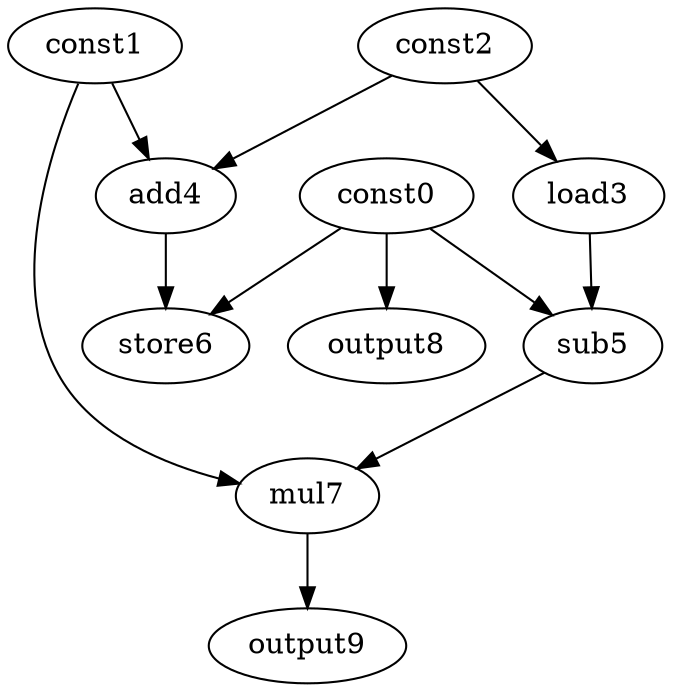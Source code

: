 digraph G { 
const0[opcode=const]; 
const1[opcode=const]; 
const2[opcode=const]; 
load3[opcode=load]; 
add4[opcode=add]; 
sub5[opcode=sub]; 
store6[opcode=store]; 
mul7[opcode=mul]; 
output8[opcode=output]; 
output9[opcode=output]; 
const2->load3[operand=0];
const1->add4[operand=0];
const2->add4[operand=1];
const0->output8[operand=0];
const0->sub5[operand=0];
load3->sub5[operand=1];
const0->store6[operand=0];
add4->store6[operand=1];
const1->mul7[operand=0];
sub5->mul7[operand=1];
mul7->output9[operand=0];
}
